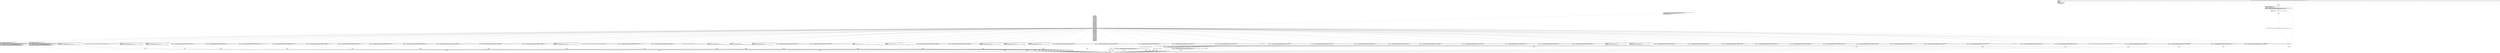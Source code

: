 digraph "CFG forandroidx.constraintlayout.widget.ConstraintSet.Layout.fillFromAttributeList(Landroid\/content\/Context;Landroid\/util\/AttributeSet;)V" {
Node_154 [shape=record,label="{154\:\ ?|MTH_ENTER_BLOCK\l}"];
Node_156 [shape=record,label="{156\:\ 0x0000|0x0000: SGET  (r0 I:int[]) =  androidx.constraintlayout.widget.R.styleable.Layout int[]  (LINE:1264)\l0x0002: INVOKE  (r0 I:android.content.res.TypedArray) = \l  (r11 I:android.content.Context A[D('context' android.content.Context)])\l  (r12 I:android.util.AttributeSet A[D('attrs' android.util.AttributeSet)])\l  (r0 I:int[])\l type: VIRTUAL call: android.content.Context.obtainStyledAttributes(android.util.AttributeSet, int[]):android.content.res.TypedArray A[MD:(android.util.AttributeSet, int[]):android.content.res.TypedArray (c)]\l0x0006: CONST  (r1 I:??[boolean, int, float, short, byte, char]) = (1 ??[boolean, int, float, short, byte, char])  (LINE:1265)\l0x0007: IPUT  (r1 I:boolean), (r10 I:androidx.constraintlayout.widget.ConstraintSet$Layout) androidx.constraintlayout.widget.ConstraintSet.Layout.mApply boolean \l0x0009: INVOKE  (r2 I:int) = (r0 I:android.content.res.TypedArray A[D('a' android.content.res.TypedArray)]) type: VIRTUAL call: android.content.res.TypedArray.getIndexCount():int A[MD:():int (c)] (LINE:1266)\l0x000d: CONST  (r3 I:??[int, float, boolean, short, byte, char, OBJECT, ARRAY]) = (0 ??[int, float, boolean, short, byte, char, OBJECT, ARRAY])  (LINE:1267)\l}"];
Node_157 [shape=record,label="{157\:\ 0x000e|LOOP_START\lLOOP:0: B:157:0x000e\-\>B:233:0x02f5\l|0x000e: IF  (r3 I:??[int, byte, short, char] A[D('i' int)]) \>= (r2 I:??[int, byte, short, char] A[D('N' int)])  \-\> B:236:0x02f9 \l}"];
Node_158 [shape=record,label="{158\:\ 0x0010|0x0010: INVOKE  (r4 I:int) = (r0 I:android.content.res.TypedArray A[D('a' android.content.res.TypedArray)]), (r3 I:int A[D('i' int)]) type: VIRTUAL call: android.content.res.TypedArray.getIndex(int):int A[MD:(int):int (c)] (LINE:1268)\l0x0014: SGET  (r5 I:android.util.SparseIntArray) =  androidx.constraintlayout.widget.ConstraintSet.Layout.mapToConstant android.util.SparseIntArray  (LINE:1270)\l0x0016: INVOKE  (r5 I:int) = (r5 I:android.util.SparseIntArray), (r4 I:int A[D('attr' int)]) type: VIRTUAL call: android.util.SparseIntArray.get(int):int A[MD:(int):int (c)]\l0x001a: CONST  (r6 I:??[int, float, short, byte, char]) = (1065353216(0x3f800000, float:1.0) ??[int, float, short, byte, char]) \l0x001c: CONST_STR  (r7 I:java.lang.String) =  \"   \" \l0x001e: CONST  (r8 I:??[int, float, short, byte, char]) = (17 ??[int, float, short, byte, char]) \l0x0020: CONST_STR  (r9 I:java.lang.String) =  \"ConstraintSet\" \l}"];
Node_159 [shape=record,label="{159\:\ 0x0022|0x0022: SWITCH  (r5 I:??)\l case 1: goto B:232:0x02ec\l case 2: goto B:231:0x02e3\l case 3: goto B:230:0x02da\l case 4: goto B:229:0x02d1\l case 5: goto B:228:0x02ca\l case 6: goto B:227:0x02c1\l case 7: goto B:226:0x02b8\l case 8: goto B:223:0x02ab\l case 9: goto B:222:0x02a2\l case 10: goto B:221:0x0299\l case 11: goto B:220:0x0290\l case 12: goto B:219:0x0287\l case 13: goto B:218:0x027d\l case 14: goto B:217:0x0273\l case 15: goto B:216:0x0269\l case 16: goto B:215:0x025f\l case 17: goto B:214:0x0255\l case 18: goto B:213:0x024b\l case 19: goto B:212:0x0241\l case 20: goto B:211:0x0237\l case 21: goto B:210:0x022d\l case 22: goto B:209:0x0223\l case 23: goto B:208:0x0219\l case 24: goto B:207:0x020f\l case 25: goto B:206:0x0205\l case 26: goto B:205:0x01fb\l case 27: goto B:204:0x01f1\l case 28: goto B:203:0x01e7\l case 29: goto B:202:0x01dd\l case 30: goto B:199:0x01cf\l case 31: goto B:198:0x01c5\l case 32: goto B:197:0x01bb\l case 33: goto B:196:0x01b1\l case 34: goto B:195:0x01a7\l case 35: goto B:194:0x019d\l case 36: goto B:193:0x0193\l case 37: goto B:192:0x0189\l case 38: goto B:191:0x017f\l case 39: goto B:190:0x0175\l case 40: goto B:189:0x016b\l case 41: goto B:188:0x0165\l case 42: goto B:187:0x0160\l case 43: goto B:160:0x0025\l case 44: goto B:160:0x0025\l case 45: goto B:160:0x0025\l case 46: goto B:160:0x0025\l case 47: goto B:160:0x0025\l case 48: goto B:160:0x0025\l case 49: goto B:160:0x0025\l case 50: goto B:160:0x0025\l case 51: goto B:160:0x0025\l case 52: goto B:160:0x0025\l case 53: goto B:160:0x0025\l case 54: goto B:160:0x0025\l case 55: goto B:160:0x0025\l case 56: goto B:160:0x0025\l case 57: goto B:160:0x0025\l case 58: goto B:160:0x0025\l case 59: goto B:160:0x0025\l case 60: goto B:160:0x0025\l case 61: goto B:186:0x0156\l case 62: goto B:185:0x014c\l case 63: goto B:184:0x0142\l case 64: goto B:160:0x0025\l case 65: goto B:160:0x0025\l case 66: goto B:160:0x0025\l case 67: goto B:160:0x0025\l case 68: goto B:160:0x0025\l case 69: goto B:183:0x013a\l case 70: goto B:182:0x0132\l case 71: goto B:181:0x012b\l case 72: goto B:180:0x0121\l case 73: goto B:179:0x0117\l case 74: goto B:178:0x010f\l case 75: goto B:177:0x0105\l case 76: goto B:176:0x00fb\l case 77: goto B:175:0x00f1\l case 78: goto B:174:0x00e7\l case 79: goto B:173:0x00dd\l case 80: goto B:172:0x00d3\l case 81: goto B:171:0x00c9\l case 82: goto B:170:0x00bf\l case 83: goto B:169:0x00b5\l case 84: goto B:168:0x00ab\l case 85: goto B:167:0x00a1\l case 86: goto B:166:0x0097\l case 87: goto B:165:0x008d\l case 88: goto B:164:0x0083\l case 89: goto B:163:0x007b\l case 90: goto B:162:0x0071\l case 91: goto B:161:0x004b\l default: goto B:160:0x0025 \l}"];
Node_160 [shape=record,label="{160\:\ 0x0025|0x0025: NEW_INSTANCE  (r5 I:java.lang.StringBuilder) =  java.lang.StringBuilder  (LINE:1483)\l0x0027: INVOKE  (r5 I:java.lang.StringBuilder) type: DIRECT call: java.lang.StringBuilder.\<init\>():void A[MD:():void (c)]\l0x002a: CONST_STR  (r6 I:java.lang.String) =  \"Unknown attribute 0x\" \l0x002c: INVOKE  (r5 I:java.lang.StringBuilder), (r6 I:java.lang.String) type: VIRTUAL call: java.lang.StringBuilder.append(java.lang.String):java.lang.StringBuilder A[MD:(java.lang.String):java.lang.StringBuilder (c)]\l0x002f: INVOKE  (r6 I:java.lang.String) = (r4 I:int A[D('attr' int)]) type: STATIC call: java.lang.Integer.toHexString(int):java.lang.String A[MD:(int):java.lang.String (c)] (LINE:1484)\l0x0033: INVOKE  (r5 I:java.lang.StringBuilder), (r6 I:java.lang.String) type: VIRTUAL call: java.lang.StringBuilder.append(java.lang.String):java.lang.StringBuilder A[MD:(java.lang.String):java.lang.StringBuilder (c)]\l0x0036: INVOKE  (r5 I:java.lang.StringBuilder), (r7 I:java.lang.String) type: VIRTUAL call: java.lang.StringBuilder.append(java.lang.String):java.lang.StringBuilder A[MD:(java.lang.String):java.lang.StringBuilder (c)]\l0x0039: SGET  (r6 I:android.util.SparseIntArray) =  androidx.constraintlayout.widget.ConstraintSet.Layout.mapToConstant android.util.SparseIntArray \l0x003b: INVOKE  (r6 I:int) = (r6 I:android.util.SparseIntArray), (r4 I:int A[D('attr' int)]) type: VIRTUAL call: android.util.SparseIntArray.get(int):int A[MD:(int):int (c)]\l0x003f: INVOKE  (r5 I:java.lang.StringBuilder), (r6 I:int) type: VIRTUAL call: java.lang.StringBuilder.append(int):java.lang.StringBuilder A[MD:(int):java.lang.StringBuilder (c)]\l0x0042: INVOKE  (r5 I:java.lang.String) = (r5 I:java.lang.StringBuilder) type: VIRTUAL call: java.lang.StringBuilder.toString():java.lang.String A[MD:():java.lang.String (c)]\l0x0046: INVOKE  (r9 I:java.lang.String), (r5 I:java.lang.String) type: STATIC call: android.util.Log.w(java.lang.String, java.lang.String):int A[MD:(java.lang.String, java.lang.String):int (c)] (LINE:1483)\l}"];
Node_238 [shape=record,label="{238\:\ 0x02f5|SYNTHETIC\l}"];
Node_233 [shape=record,label="{233\:\ 0x02f5|LOOP_END\lLOOP:0: B:157:0x000e\-\>B:233:0x02f5\l|0x02f5: ARITH  (r3 I:int) = (r3 I:int A[D('i' int)]) + (1 int)  (LINE:1267)\l}"];
Node_161 [shape=record,label="{161\:\ 0x004b|0x004b: NEW_INSTANCE  (r5 I:java.lang.StringBuilder) =  java.lang.StringBuilder  (LINE:1479)\l0x004d: INVOKE  (r5 I:java.lang.StringBuilder) type: DIRECT call: java.lang.StringBuilder.\<init\>():void A[MD:():void (c)]\l0x0050: CONST_STR  (r6 I:java.lang.String) =  \"unused attribute 0x\" \l0x0052: INVOKE  (r5 I:java.lang.StringBuilder), (r6 I:java.lang.String) type: VIRTUAL call: java.lang.StringBuilder.append(java.lang.String):java.lang.StringBuilder A[MD:(java.lang.String):java.lang.StringBuilder (c)]\l0x0055: INVOKE  (r6 I:java.lang.String) = (r4 I:int A[D('attr' int)]) type: STATIC call: java.lang.Integer.toHexString(int):java.lang.String A[MD:(int):java.lang.String (c)] (LINE:1480)\l0x0059: INVOKE  (r5 I:java.lang.StringBuilder), (r6 I:java.lang.String) type: VIRTUAL call: java.lang.StringBuilder.append(java.lang.String):java.lang.StringBuilder A[MD:(java.lang.String):java.lang.StringBuilder (c)]\l0x005c: INVOKE  (r5 I:java.lang.StringBuilder), (r7 I:java.lang.String) type: VIRTUAL call: java.lang.StringBuilder.append(java.lang.String):java.lang.StringBuilder A[MD:(java.lang.String):java.lang.StringBuilder (c)]\l0x005f: SGET  (r6 I:android.util.SparseIntArray) =  androidx.constraintlayout.widget.ConstraintSet.Layout.mapToConstant android.util.SparseIntArray \l0x0061: INVOKE  (r6 I:int) = (r6 I:android.util.SparseIntArray), (r4 I:int A[D('attr' int)]) type: VIRTUAL call: android.util.SparseIntArray.get(int):int A[MD:(int):int (c)]\l0x0065: INVOKE  (r5 I:java.lang.StringBuilder), (r6 I:int) type: VIRTUAL call: java.lang.StringBuilder.append(int):java.lang.StringBuilder A[MD:(int):java.lang.StringBuilder (c)]\l0x0068: INVOKE  (r5 I:java.lang.String) = (r5 I:java.lang.StringBuilder) type: VIRTUAL call: java.lang.StringBuilder.toString():java.lang.String A[MD:():java.lang.String (c)]\l0x006c: INVOKE  (r9 I:java.lang.String), (r5 I:java.lang.String) type: STATIC call: android.util.Log.w(java.lang.String, java.lang.String):int A[MD:(java.lang.String, java.lang.String):int (c)] (LINE:1479)\l}"];
Node_239 [shape=record,label="{239\:\ 0x02f5|SYNTHETIC\l}"];
Node_162 [shape=record,label="{162\:\ 0x0071|0x0071: IGET  (r5 I:boolean) = (r10 I:androidx.constraintlayout.widget.ConstraintSet$Layout) androidx.constraintlayout.widget.ConstraintSet.Layout.guidelineUseRtl boolean  (LINE:1320)\l0x0073: INVOKE  (r5 I:boolean) = \l  (r0 I:android.content.res.TypedArray A[D('a' android.content.res.TypedArray)])\l  (r4 I:int A[D('attr' int)])\l  (r5 I:boolean)\l type: VIRTUAL call: android.content.res.TypedArray.getBoolean(int, boolean):boolean A[MD:(int, boolean):boolean (c)]\l0x0077: IPUT  (r5 I:boolean), (r10 I:androidx.constraintlayout.widget.ConstraintSet$Layout) androidx.constraintlayout.widget.ConstraintSet.Layout.guidelineUseRtl boolean \l}"];
Node_240 [shape=record,label="{240\:\ 0x02f5|SYNTHETIC\l}"];
Node_163 [shape=record,label="{163\:\ 0x007b|0x007b: INVOKE  (r5 I:java.lang.String) = (r0 I:android.content.res.TypedArray A[D('a' android.content.res.TypedArray)]), (r4 I:int A[D('attr' int)]) type: VIRTUAL call: android.content.res.TypedArray.getString(int):java.lang.String A[MD:(int):java.lang.String (c)] (LINE:1476)\l0x007f: IPUT  (r5 I:java.lang.String), (r10 I:androidx.constraintlayout.widget.ConstraintSet$Layout) androidx.constraintlayout.widget.ConstraintSet.Layout.mConstraintTag java.lang.String \l}"];
Node_241 [shape=record,label="{241\:\ 0x02f5|SYNTHETIC\l}"];
Node_164 [shape=record,label="{164\:\ 0x0083|0x0083: IGET  (r5 I:boolean) = (r10 I:androidx.constraintlayout.widget.ConstraintSet$Layout) androidx.constraintlayout.widget.ConstraintSet.Layout.constrainedHeight boolean  (LINE:1454)\l0x0085: INVOKE  (r5 I:boolean) = \l  (r0 I:android.content.res.TypedArray A[D('a' android.content.res.TypedArray)])\l  (r4 I:int A[D('attr' int)])\l  (r5 I:boolean)\l type: VIRTUAL call: android.content.res.TypedArray.getBoolean(int, boolean):boolean A[MD:(int, boolean):boolean (c)]\l0x0089: IPUT  (r5 I:boolean), (r10 I:androidx.constraintlayout.widget.ConstraintSet$Layout) androidx.constraintlayout.widget.ConstraintSet.Layout.constrainedHeight boolean \l}"];
Node_242 [shape=record,label="{242\:\ 0x02f5|SYNTHETIC\l}"];
Node_165 [shape=record,label="{165\:\ 0x008d|0x008d: IGET  (r5 I:boolean) = (r10 I:androidx.constraintlayout.widget.ConstraintSet$Layout) androidx.constraintlayout.widget.ConstraintSet.Layout.constrainedWidth boolean  (LINE:1451)\l0x008f: INVOKE  (r5 I:boolean) = \l  (r0 I:android.content.res.TypedArray A[D('a' android.content.res.TypedArray)])\l  (r4 I:int A[D('attr' int)])\l  (r5 I:boolean)\l type: VIRTUAL call: android.content.res.TypedArray.getBoolean(int, boolean):boolean A[MD:(int, boolean):boolean (c)]\l0x0093: IPUT  (r5 I:boolean), (r10 I:androidx.constraintlayout.widget.ConstraintSet$Layout) androidx.constraintlayout.widget.ConstraintSet.Layout.constrainedWidth boolean \l}"];
Node_243 [shape=record,label="{243\:\ 0x02f5|SYNTHETIC\l}"];
Node_166 [shape=record,label="{166\:\ 0x0097|0x0097: IGET  (r5 I:int) = (r10 I:androidx.constraintlayout.widget.ConstraintSet$Layout) androidx.constraintlayout.widget.ConstraintSet.Layout.widthMin int  (LINE:1442)\l0x0099: INVOKE  (r5 I:int) = (r0 I:android.content.res.TypedArray A[D('a' android.content.res.TypedArray)]), (r4 I:int A[D('attr' int)]), (r5 I:int) type: VIRTUAL call: android.content.res.TypedArray.getDimensionPixelSize(int, int):int A[MD:(int, int):int (c)]\l0x009d: IPUT  (r5 I:int), (r10 I:androidx.constraintlayout.widget.ConstraintSet$Layout) androidx.constraintlayout.widget.ConstraintSet.Layout.widthMin int \l}"];
Node_244 [shape=record,label="{244\:\ 0x02f5|SYNTHETIC\l}"];
Node_167 [shape=record,label="{167\:\ 0x00a1|0x00a1: IGET  (r5 I:int) = (r10 I:androidx.constraintlayout.widget.ConstraintSet$Layout) androidx.constraintlayout.widget.ConstraintSet.Layout.heightMin int  (LINE:1439)\l0x00a3: INVOKE  (r5 I:int) = (r0 I:android.content.res.TypedArray A[D('a' android.content.res.TypedArray)]), (r4 I:int A[D('attr' int)]), (r5 I:int) type: VIRTUAL call: android.content.res.TypedArray.getDimensionPixelSize(int, int):int A[MD:(int, int):int (c)]\l0x00a7: IPUT  (r5 I:int), (r10 I:androidx.constraintlayout.widget.ConstraintSet$Layout) androidx.constraintlayout.widget.ConstraintSet.Layout.heightMin int \l}"];
Node_245 [shape=record,label="{245\:\ 0x02f5|SYNTHETIC\l}"];
Node_168 [shape=record,label="{168\:\ 0x00ab|0x00ab: IGET  (r5 I:int) = (r10 I:androidx.constraintlayout.widget.ConstraintSet$Layout) androidx.constraintlayout.widget.ConstraintSet.Layout.widthMax int  (LINE:1436)\l0x00ad: INVOKE  (r5 I:int) = (r0 I:android.content.res.TypedArray A[D('a' android.content.res.TypedArray)]), (r4 I:int A[D('attr' int)]), (r5 I:int) type: VIRTUAL call: android.content.res.TypedArray.getDimensionPixelSize(int, int):int A[MD:(int, int):int (c)]\l0x00b1: IPUT  (r5 I:int), (r10 I:androidx.constraintlayout.widget.ConstraintSet$Layout) androidx.constraintlayout.widget.ConstraintSet.Layout.widthMax int \l}"];
Node_246 [shape=record,label="{246\:\ 0x02f5|SYNTHETIC\l}"];
Node_169 [shape=record,label="{169\:\ 0x00b5|0x00b5: IGET  (r5 I:int) = (r10 I:androidx.constraintlayout.widget.ConstraintSet$Layout) androidx.constraintlayout.widget.ConstraintSet.Layout.heightMax int  (LINE:1433)\l0x00b7: INVOKE  (r5 I:int) = (r0 I:android.content.res.TypedArray A[D('a' android.content.res.TypedArray)]), (r4 I:int A[D('attr' int)]), (r5 I:int) type: VIRTUAL call: android.content.res.TypedArray.getDimensionPixelSize(int, int):int A[MD:(int, int):int (c)]\l0x00bb: IPUT  (r5 I:int), (r10 I:androidx.constraintlayout.widget.ConstraintSet$Layout) androidx.constraintlayout.widget.ConstraintSet.Layout.heightMax int \l}"];
Node_247 [shape=record,label="{247\:\ 0x02f5|SYNTHETIC\l}"];
Node_170 [shape=record,label="{170\:\ 0x00bf|0x00bf: IGET  (r5 I:int) = (r10 I:androidx.constraintlayout.widget.ConstraintSet$Layout) androidx.constraintlayout.widget.ConstraintSet.Layout.heightDefault int  (LINE:1415)\l0x00c1: INVOKE  (r5 I:int) = (r0 I:android.content.res.TypedArray A[D('a' android.content.res.TypedArray)]), (r4 I:int A[D('attr' int)]), (r5 I:int) type: VIRTUAL call: android.content.res.TypedArray.getInt(int, int):int A[MD:(int, int):int (c)]\l0x00c5: IPUT  (r5 I:int), (r10 I:androidx.constraintlayout.widget.ConstraintSet$Layout) androidx.constraintlayout.widget.ConstraintSet.Layout.heightDefault int \l}"];
Node_248 [shape=record,label="{248\:\ 0x02f5|SYNTHETIC\l}"];
Node_171 [shape=record,label="{171\:\ 0x00c9|0x00c9: IGET  (r5 I:int) = (r10 I:androidx.constraintlayout.widget.ConstraintSet$Layout) androidx.constraintlayout.widget.ConstraintSet.Layout.widthDefault int  (LINE:1412)\l0x00cb: INVOKE  (r5 I:int) = (r0 I:android.content.res.TypedArray A[D('a' android.content.res.TypedArray)]), (r4 I:int A[D('attr' int)]), (r5 I:int) type: VIRTUAL call: android.content.res.TypedArray.getInt(int, int):int A[MD:(int, int):int (c)]\l0x00cf: IPUT  (r5 I:int), (r10 I:androidx.constraintlayout.widget.ConstraintSet$Layout) androidx.constraintlayout.widget.ConstraintSet.Layout.widthDefault int \l}"];
Node_249 [shape=record,label="{249\:\ 0x02f5|SYNTHETIC\l}"];
Node_172 [shape=record,label="{172\:\ 0x00d3|0x00d3: IGET  (r5 I:int) = (r10 I:androidx.constraintlayout.widget.ConstraintSet$Layout) androidx.constraintlayout.widget.ConstraintSet.Layout.baselineMargin int  (LINE:1397)\l0x00d5: INVOKE  (r5 I:int) = (r0 I:android.content.res.TypedArray A[D('a' android.content.res.TypedArray)]), (r4 I:int A[D('attr' int)]), (r5 I:int) type: VIRTUAL call: android.content.res.TypedArray.getDimensionPixelSize(int, int):int A[MD:(int, int):int (c)]\l0x00d9: IPUT  (r5 I:int), (r10 I:androidx.constraintlayout.widget.ConstraintSet$Layout) androidx.constraintlayout.widget.ConstraintSet.Layout.baselineMargin int \l}"];
Node_250 [shape=record,label="{250\:\ 0x02f5|SYNTHETIC\l}"];
Node_173 [shape=record,label="{173\:\ 0x00dd|0x00dd: IGET  (r5 I:int) = (r10 I:androidx.constraintlayout.widget.ConstraintSet$Layout) androidx.constraintlayout.widget.ConstraintSet.Layout.goneBaselineMargin int  (LINE:1366)\l0x00df: INVOKE  (r5 I:int) = (r0 I:android.content.res.TypedArray A[D('a' android.content.res.TypedArray)]), (r4 I:int A[D('attr' int)]), (r5 I:int) type: VIRTUAL call: android.content.res.TypedArray.getDimensionPixelSize(int, int):int A[MD:(int, int):int (c)]\l0x00e3: IPUT  (r5 I:int), (r10 I:androidx.constraintlayout.widget.ConstraintSet$Layout) androidx.constraintlayout.widget.ConstraintSet.Layout.goneBaselineMargin int \l}"];
Node_251 [shape=record,label="{251\:\ 0x02f5|SYNTHETIC\l}"];
Node_174 [shape=record,label="{174\:\ 0x00e7|0x00e7: IGET  (r5 I:int) = (r10 I:androidx.constraintlayout.widget.ConstraintSet$Layout) androidx.constraintlayout.widget.ConstraintSet.Layout.baselineToBottom int  (LINE:1302)\l0x00e9: INVOKE  (r5 I:int) = (r0 I:android.content.res.TypedArray A[D('a' android.content.res.TypedArray)]), (r4 I:int A[D('attr' int)]), (r5 I:int) type: STATIC call: androidx.constraintlayout.widget.ConstraintSet.access$100(android.content.res.TypedArray, int, int):int A[MD:(android.content.res.TypedArray, int, int):int (m)]\l0x00ed: IPUT  (r5 I:int), (r10 I:androidx.constraintlayout.widget.ConstraintSet$Layout) androidx.constraintlayout.widget.ConstraintSet.Layout.baselineToBottom int \l}"];
Node_252 [shape=record,label="{252\:\ 0x02f5|SYNTHETIC\l}"];
Node_175 [shape=record,label="{175\:\ 0x00f1|0x00f1: IGET  (r5 I:int) = (r10 I:androidx.constraintlayout.widget.ConstraintSet$Layout) androidx.constraintlayout.widget.ConstraintSet.Layout.baselineToTop int  (LINE:1299)\l0x00f3: INVOKE  (r5 I:int) = (r0 I:android.content.res.TypedArray A[D('a' android.content.res.TypedArray)]), (r4 I:int A[D('attr' int)]), (r5 I:int) type: STATIC call: androidx.constraintlayout.widget.ConstraintSet.access$100(android.content.res.TypedArray, int, int):int A[MD:(android.content.res.TypedArray, int, int):int (m)]\l0x00f7: IPUT  (r5 I:int), (r10 I:androidx.constraintlayout.widget.ConstraintSet$Layout) androidx.constraintlayout.widget.ConstraintSet.Layout.baselineToTop int \l}"];
Node_253 [shape=record,label="{253\:\ 0x02f5|SYNTHETIC\l}"];
Node_176 [shape=record,label="{176\:\ 0x00fb|0x00fb: IGET  (r5 I:int) = (r10 I:androidx.constraintlayout.widget.ConstraintSet$Layout) androidx.constraintlayout.widget.ConstraintSet.Layout.mWrapBehavior int  (LINE:1464)\l0x00fd: INVOKE  (r5 I:int) = (r0 I:android.content.res.TypedArray A[D('a' android.content.res.TypedArray)]), (r4 I:int A[D('attr' int)]), (r5 I:int) type: VIRTUAL call: android.content.res.TypedArray.getInt(int, int):int A[MD:(int, int):int (c)]\l0x0101: IPUT  (r5 I:int), (r10 I:androidx.constraintlayout.widget.ConstraintSet$Layout) androidx.constraintlayout.widget.ConstraintSet.Layout.mWrapBehavior int \l}"];
Node_254 [shape=record,label="{254\:\ 0x02f5|SYNTHETIC\l}"];
Node_177 [shape=record,label="{177\:\ 0x0105|0x0105: IGET  (r5 I:boolean) = (r10 I:androidx.constraintlayout.widget.ConstraintSet$Layout) androidx.constraintlayout.widget.ConstraintSet.Layout.mBarrierAllowsGoneWidgets boolean  (LINE:1473)\l0x0107: INVOKE  (r5 I:boolean) = \l  (r0 I:android.content.res.TypedArray A[D('a' android.content.res.TypedArray)])\l  (r4 I:int A[D('attr' int)])\l  (r5 I:boolean)\l type: VIRTUAL call: android.content.res.TypedArray.getBoolean(int, boolean):boolean A[MD:(int, boolean):boolean (c)]\l0x010b: IPUT  (r5 I:boolean), (r10 I:androidx.constraintlayout.widget.ConstraintSet$Layout) androidx.constraintlayout.widget.ConstraintSet.Layout.mBarrierAllowsGoneWidgets boolean \l}"];
Node_255 [shape=record,label="{255\:\ 0x02f5|SYNTHETIC\l}"];
Node_178 [shape=record,label="{178\:\ 0x010f|0x010f: INVOKE  (r5 I:java.lang.String) = (r0 I:android.content.res.TypedArray A[D('a' android.content.res.TypedArray)]), (r4 I:int A[D('attr' int)]) type: VIRTUAL call: android.content.res.TypedArray.getString(int):java.lang.String A[MD:(int):java.lang.String (c)] (LINE:1470)\l0x0113: IPUT  (r5 I:java.lang.String), (r10 I:androidx.constraintlayout.widget.ConstraintSet$Layout) androidx.constraintlayout.widget.ConstraintSet.Layout.mReferenceIdString java.lang.String \l}"];
Node_256 [shape=record,label="{256\:\ 0x02f5|SYNTHETIC\l}"];
Node_179 [shape=record,label="{179\:\ 0x0117|0x0117: IGET  (r5 I:int) = (r10 I:androidx.constraintlayout.widget.ConstraintSet$Layout) androidx.constraintlayout.widget.ConstraintSet.Layout.mBarrierMargin int  (LINE:1467)\l0x0119: INVOKE  (r5 I:int) = (r0 I:android.content.res.TypedArray A[D('a' android.content.res.TypedArray)]), (r4 I:int A[D('attr' int)]), (r5 I:int) type: VIRTUAL call: android.content.res.TypedArray.getDimensionPixelSize(int, int):int A[MD:(int, int):int (c)]\l0x011d: IPUT  (r5 I:int), (r10 I:androidx.constraintlayout.widget.ConstraintSet$Layout) androidx.constraintlayout.widget.ConstraintSet.Layout.mBarrierMargin int \l}"];
Node_257 [shape=record,label="{257\:\ 0x02f5|SYNTHETIC\l}"];
Node_180 [shape=record,label="{180\:\ 0x0121|0x0121: IGET  (r5 I:int) = (r10 I:androidx.constraintlayout.widget.ConstraintSet$Layout) androidx.constraintlayout.widget.ConstraintSet.Layout.mBarrierDirection int  (LINE:1461)\l0x0123: INVOKE  (r5 I:int) = (r0 I:android.content.res.TypedArray A[D('a' android.content.res.TypedArray)]), (r4 I:int A[D('attr' int)]), (r5 I:int) type: VIRTUAL call: android.content.res.TypedArray.getInt(int, int):int A[MD:(int, int):int (c)]\l0x0127: IPUT  (r5 I:int), (r10 I:androidx.constraintlayout.widget.ConstraintSet$Layout) androidx.constraintlayout.widget.ConstraintSet.Layout.mBarrierDirection int \l}"];
Node_258 [shape=record,label="{258\:\ 0x02f5|SYNTHETIC\l}"];
Node_181 [shape=record,label="{181\:\ 0x012b|0x012b: CONST_STR  (r5 I:java.lang.String) =  \"CURRENTLY UNSUPPORTED\"  (LINE:1457)\l0x012d: INVOKE  (r9 I:java.lang.String), (r5 I:java.lang.String) type: STATIC call: android.util.Log.e(java.lang.String, java.lang.String):int A[MD:(java.lang.String, java.lang.String):int (c)]\l}"];
Node_259 [shape=record,label="{259\:\ 0x02f5|SYNTHETIC\l}"];
Node_182 [shape=record,label="{182\:\ 0x0132|0x0132: INVOKE  (r5 I:float) = \l  (r0 I:android.content.res.TypedArray A[D('a' android.content.res.TypedArray)])\l  (r4 I:int A[D('attr' int)])\l  (r6 I:float)\l type: VIRTUAL call: android.content.res.TypedArray.getFloat(int, float):float A[MD:(int, float):float (c)] (LINE:1448)\l0x0136: IPUT  (r5 I:float), (r10 I:androidx.constraintlayout.widget.ConstraintSet$Layout) androidx.constraintlayout.widget.ConstraintSet.Layout.heightPercent float \l}"];
Node_260 [shape=record,label="{260\:\ 0x02f5|SYNTHETIC\l}"];
Node_183 [shape=record,label="{183\:\ 0x013a|0x013a: INVOKE  (r5 I:float) = \l  (r0 I:android.content.res.TypedArray A[D('a' android.content.res.TypedArray)])\l  (r4 I:int A[D('attr' int)])\l  (r6 I:float)\l type: VIRTUAL call: android.content.res.TypedArray.getFloat(int, float):float A[MD:(int, float):float (c)] (LINE:1445)\l0x013e: IPUT  (r5 I:float), (r10 I:androidx.constraintlayout.widget.ConstraintSet$Layout) androidx.constraintlayout.widget.ConstraintSet.Layout.widthPercent float \l}"];
Node_261 [shape=record,label="{261\:\ 0x02f5|SYNTHETIC\l}"];
Node_184 [shape=record,label="{184\:\ 0x0142|0x0142: IGET  (r5 I:float) = (r10 I:androidx.constraintlayout.widget.ConstraintSet$Layout) androidx.constraintlayout.widget.ConstraintSet.Layout.circleAngle float  (LINE:1345)\l0x0144: INVOKE  (r5 I:float) = \l  (r0 I:android.content.res.TypedArray A[D('a' android.content.res.TypedArray)])\l  (r4 I:int A[D('attr' int)])\l  (r5 I:float)\l type: VIRTUAL call: android.content.res.TypedArray.getFloat(int, float):float A[MD:(int, float):float (c)]\l0x0148: IPUT  (r5 I:float), (r10 I:androidx.constraintlayout.widget.ConstraintSet$Layout) androidx.constraintlayout.widget.ConstraintSet.Layout.circleAngle float \l}"];
Node_262 [shape=record,label="{262\:\ 0x02f5|SYNTHETIC\l}"];
Node_185 [shape=record,label="{185\:\ 0x014c|0x014c: IGET  (r5 I:int) = (r10 I:androidx.constraintlayout.widget.ConstraintSet$Layout) androidx.constraintlayout.widget.ConstraintSet.Layout.circleRadius int  (LINE:1342)\l0x014e: INVOKE  (r5 I:int) = (r0 I:android.content.res.TypedArray A[D('a' android.content.res.TypedArray)]), (r4 I:int A[D('attr' int)]), (r5 I:int) type: VIRTUAL call: android.content.res.TypedArray.getDimensionPixelSize(int, int):int A[MD:(int, int):int (c)]\l0x0152: IPUT  (r5 I:int), (r10 I:androidx.constraintlayout.widget.ConstraintSet$Layout) androidx.constraintlayout.widget.ConstraintSet.Layout.circleRadius int \l}"];
Node_263 [shape=record,label="{263\:\ 0x02f5|SYNTHETIC\l}"];
Node_186 [shape=record,label="{186\:\ 0x0156|0x0156: IGET  (r5 I:int) = (r10 I:androidx.constraintlayout.widget.ConstraintSet$Layout) androidx.constraintlayout.widget.ConstraintSet.Layout.circleConstraint int  (LINE:1339)\l0x0158: INVOKE  (r5 I:int) = (r0 I:android.content.res.TypedArray A[D('a' android.content.res.TypedArray)]), (r4 I:int A[D('attr' int)]), (r5 I:int) type: STATIC call: androidx.constraintlayout.widget.ConstraintSet.access$100(android.content.res.TypedArray, int, int):int A[MD:(android.content.res.TypedArray, int, int):int (m)]\l0x015c: IPUT  (r5 I:int), (r10 I:androidx.constraintlayout.widget.ConstraintSet$Layout) androidx.constraintlayout.widget.ConstraintSet.Layout.circleConstraint int \l}"];
Node_264 [shape=record,label="{264\:\ 0x02f5|SYNTHETIC\l}"];
Node_187 [shape=record,label="{187\:\ 0x0160|0x0160: INVOKE  \l  (r10 I:java.lang.Object)\l  (r0 I:android.content.res.TypedArray A[D('a' android.content.res.TypedArray)])\l  (r4 I:int A[D('attr' int)])\l  (r1 I:int)\l type: STATIC call: androidx.constraintlayout.widget.ConstraintSet.parseDimensionConstraints(java.lang.Object, android.content.res.TypedArray, int, int):void A[MD:(java.lang.Object, android.content.res.TypedArray, int, int):void (m)] (LINE:1409)\l}"];
Node_265 [shape=record,label="{265\:\ 0x02f5|SYNTHETIC\l}"];
Node_188 [shape=record,label="{188\:\ 0x0165|0x0165: CONST  (r5 I:??[int, float, boolean, short, byte, char, OBJECT, ARRAY]) = (0 ??[int, float, boolean, short, byte, char, OBJECT, ARRAY])  (LINE:1406)\l0x0166: INVOKE  \l  (r10 I:java.lang.Object)\l  (r0 I:android.content.res.TypedArray A[D('a' android.content.res.TypedArray)])\l  (r4 I:int A[D('attr' int)])\l  (r5 I:int)\l type: STATIC call: androidx.constraintlayout.widget.ConstraintSet.parseDimensionConstraints(java.lang.Object, android.content.res.TypedArray, int, int):void A[MD:(java.lang.Object, android.content.res.TypedArray, int, int):void (m)]\l}"];
Node_266 [shape=record,label="{266\:\ 0x02f5|SYNTHETIC\l}"];
Node_189 [shape=record,label="{189\:\ 0x016b|0x016b: IGET  (r5 I:int) = (r10 I:androidx.constraintlayout.widget.ConstraintSet$Layout) androidx.constraintlayout.widget.ConstraintSet.Layout.verticalChainStyle int  (LINE:1424)\l0x016d: INVOKE  (r5 I:int) = (r0 I:android.content.res.TypedArray A[D('a' android.content.res.TypedArray)]), (r4 I:int A[D('attr' int)]), (r5 I:int) type: VIRTUAL call: android.content.res.TypedArray.getInt(int, int):int A[MD:(int, int):int (c)]\l0x0171: IPUT  (r5 I:int), (r10 I:androidx.constraintlayout.widget.ConstraintSet$Layout) androidx.constraintlayout.widget.ConstraintSet.Layout.verticalChainStyle int \l}"];
Node_267 [shape=record,label="{267\:\ 0x02f5|SYNTHETIC\l}"];
Node_190 [shape=record,label="{190\:\ 0x0175|0x0175: IGET  (r5 I:int) = (r10 I:androidx.constraintlayout.widget.ConstraintSet$Layout) androidx.constraintlayout.widget.ConstraintSet.Layout.horizontalChainStyle int  (LINE:1427)\l0x0177: INVOKE  (r5 I:int) = (r0 I:android.content.res.TypedArray A[D('a' android.content.res.TypedArray)]), (r4 I:int A[D('attr' int)]), (r5 I:int) type: VIRTUAL call: android.content.res.TypedArray.getInt(int, int):int A[MD:(int, int):int (c)]\l0x017b: IPUT  (r5 I:int), (r10 I:androidx.constraintlayout.widget.ConstraintSet$Layout) androidx.constraintlayout.widget.ConstraintSet.Layout.horizontalChainStyle int \l}"];
Node_268 [shape=record,label="{268\:\ 0x02f5|SYNTHETIC\l}"];
Node_191 [shape=record,label="{191\:\ 0x017f|0x017f: IGET  (r5 I:float) = (r10 I:androidx.constraintlayout.widget.ConstraintSet$Layout) androidx.constraintlayout.widget.ConstraintSet.Layout.verticalWeight float  (LINE:1418)\l0x0181: INVOKE  (r5 I:float) = \l  (r0 I:android.content.res.TypedArray A[D('a' android.content.res.TypedArray)])\l  (r4 I:int A[D('attr' int)])\l  (r5 I:float)\l type: VIRTUAL call: android.content.res.TypedArray.getFloat(int, float):float A[MD:(int, float):float (c)]\l0x0185: IPUT  (r5 I:float), (r10 I:androidx.constraintlayout.widget.ConstraintSet$Layout) androidx.constraintlayout.widget.ConstraintSet.Layout.verticalWeight float \l}"];
Node_269 [shape=record,label="{269\:\ 0x02f5|SYNTHETIC\l}"];
Node_192 [shape=record,label="{192\:\ 0x0189|0x0189: IGET  (r5 I:float) = (r10 I:androidx.constraintlayout.widget.ConstraintSet$Layout) androidx.constraintlayout.widget.ConstraintSet.Layout.horizontalWeight float  (LINE:1421)\l0x018b: INVOKE  (r5 I:float) = \l  (r0 I:android.content.res.TypedArray A[D('a' android.content.res.TypedArray)])\l  (r4 I:int A[D('attr' int)])\l  (r5 I:float)\l type: VIRTUAL call: android.content.res.TypedArray.getFloat(int, float):float A[MD:(int, float):float (c)]\l0x018f: IPUT  (r5 I:float), (r10 I:androidx.constraintlayout.widget.ConstraintSet$Layout) androidx.constraintlayout.widget.ConstraintSet.Layout.horizontalWeight float \l}"];
Node_270 [shape=record,label="{270\:\ 0x02f5|SYNTHETIC\l}"];
Node_193 [shape=record,label="{193\:\ 0x0193|0x0193: IGET  (r5 I:float) = (r10 I:androidx.constraintlayout.widget.ConstraintSet$Layout) androidx.constraintlayout.widget.ConstraintSet.Layout.verticalBias float  (LINE:1372)\l0x0195: INVOKE  (r5 I:float) = \l  (r0 I:android.content.res.TypedArray A[D('a' android.content.res.TypedArray)])\l  (r4 I:int A[D('attr' int)])\l  (r5 I:float)\l type: VIRTUAL call: android.content.res.TypedArray.getFloat(int, float):float A[MD:(int, float):float (c)]\l0x0199: IPUT  (r5 I:float), (r10 I:androidx.constraintlayout.widget.ConstraintSet$Layout) androidx.constraintlayout.widget.ConstraintSet.Layout.verticalBias float \l}"];
Node_271 [shape=record,label="{271\:\ 0x02f5|SYNTHETIC\l}"];
Node_194 [shape=record,label="{194\:\ 0x019d|0x019d: IGET  (r5 I:int) = (r10 I:androidx.constraintlayout.widget.ConstraintSet$Layout) androidx.constraintlayout.widget.ConstraintSet.Layout.topToTop int  (LINE:1284)\l0x019f: INVOKE  (r5 I:int) = (r0 I:android.content.res.TypedArray A[D('a' android.content.res.TypedArray)]), (r4 I:int A[D('attr' int)]), (r5 I:int) type: STATIC call: androidx.constraintlayout.widget.ConstraintSet.access$100(android.content.res.TypedArray, int, int):int A[MD:(android.content.res.TypedArray, int, int):int (m)]\l0x01a3: IPUT  (r5 I:int), (r10 I:androidx.constraintlayout.widget.ConstraintSet$Layout) androidx.constraintlayout.widget.ConstraintSet.Layout.topToTop int \l}"];
Node_272 [shape=record,label="{272\:\ 0x02f5|SYNTHETIC\l}"];
Node_195 [shape=record,label="{195\:\ 0x01a7|0x01a7: IGET  (r5 I:int) = (r10 I:androidx.constraintlayout.widget.ConstraintSet$Layout) androidx.constraintlayout.widget.ConstraintSet.Layout.topToBottom int  (LINE:1287)\l0x01a9: INVOKE  (r5 I:int) = (r0 I:android.content.res.TypedArray A[D('a' android.content.res.TypedArray)]), (r4 I:int A[D('attr' int)]), (r5 I:int) type: STATIC call: androidx.constraintlayout.widget.ConstraintSet.access$100(android.content.res.TypedArray, int, int):int A[MD:(android.content.res.TypedArray, int, int):int (m)]\l0x01ad: IPUT  (r5 I:int), (r10 I:androidx.constraintlayout.widget.ConstraintSet$Layout) androidx.constraintlayout.widget.ConstraintSet.Layout.topToBottom int \l}"];
Node_273 [shape=record,label="{273\:\ 0x02f5|SYNTHETIC\l}"];
Node_196 [shape=record,label="{196\:\ 0x01b1|0x01b1: IGET  (r5 I:int) = (r10 I:androidx.constraintlayout.widget.ConstraintSet$Layout) androidx.constraintlayout.widget.ConstraintSet.Layout.topMargin int  (LINE:1391)\l0x01b3: INVOKE  (r5 I:int) = (r0 I:android.content.res.TypedArray A[D('a' android.content.res.TypedArray)]), (r4 I:int A[D('attr' int)]), (r5 I:int) type: VIRTUAL call: android.content.res.TypedArray.getDimensionPixelSize(int, int):int A[MD:(int, int):int (c)]\l0x01b7: IPUT  (r5 I:int), (r10 I:androidx.constraintlayout.widget.ConstraintSet$Layout) androidx.constraintlayout.widget.ConstraintSet.Layout.topMargin int \l}"];
Node_274 [shape=record,label="{274\:\ 0x02f5|SYNTHETIC\l}"];
Node_197 [shape=record,label="{197\:\ 0x01bb|0x01bb: IGET  (r5 I:int) = (r10 I:androidx.constraintlayout.widget.ConstraintSet$Layout) androidx.constraintlayout.widget.ConstraintSet.Layout.startToStart int  (LINE:1330)\l0x01bd: INVOKE  (r5 I:int) = (r0 I:android.content.res.TypedArray A[D('a' android.content.res.TypedArray)]), (r4 I:int A[D('attr' int)]), (r5 I:int) type: STATIC call: androidx.constraintlayout.widget.ConstraintSet.access$100(android.content.res.TypedArray, int, int):int A[MD:(android.content.res.TypedArray, int, int):int (m)]\l0x01c1: IPUT  (r5 I:int), (r10 I:androidx.constraintlayout.widget.ConstraintSet$Layout) androidx.constraintlayout.widget.ConstraintSet.Layout.startToStart int \l}"];
Node_275 [shape=record,label="{275\:\ 0x02f5|SYNTHETIC\l}"];
Node_198 [shape=record,label="{198\:\ 0x01c5|0x01c5: IGET  (r5 I:int) = (r10 I:androidx.constraintlayout.widget.ConstraintSet$Layout) androidx.constraintlayout.widget.ConstraintSet.Layout.startToEnd int  (LINE:1327)\l0x01c7: INVOKE  (r5 I:int) = (r0 I:android.content.res.TypedArray A[D('a' android.content.res.TypedArray)]), (r4 I:int A[D('attr' int)]), (r5 I:int) type: STATIC call: androidx.constraintlayout.widget.ConstraintSet.access$100(android.content.res.TypedArray, int, int):int A[MD:(android.content.res.TypedArray, int, int):int (m)]\l0x01cb: IPUT  (r5 I:int), (r10 I:androidx.constraintlayout.widget.ConstraintSet$Layout) androidx.constraintlayout.widget.ConstraintSet.Layout.startToEnd int \l}"];
Node_276 [shape=record,label="{276\:\ 0x02f5|SYNTHETIC\l}"];
Node_199 [shape=record,label="{199\:\ 0x01cf|0x01cf: SGET  (r5 I:int) =  android.os.Build.VERSION.SDK_INT int  (LINE:1381)\l}"];
Node_200 [shape=record,label="{200\:\ 0x01d1|0x01d1: IF  (r5 I:??[int, byte, short, char]) \< (r8 I:??[int, byte, short, char])  \-\> B:277:0x02f5 \l}"];
Node_201 [shape=record,label="{201\:\ 0x01d3|0x01d3: IGET  (r5 I:int) = (r10 I:androidx.constraintlayout.widget.ConstraintSet$Layout) androidx.constraintlayout.widget.ConstraintSet.Layout.startMargin int  (LINE:1382)\l0x01d5: INVOKE  (r5 I:int) = (r0 I:android.content.res.TypedArray A[D('a' android.content.res.TypedArray)]), (r4 I:int A[D('attr' int)]), (r5 I:int) type: VIRTUAL call: android.content.res.TypedArray.getDimensionPixelSize(int, int):int A[MD:(int, int):int (c)]\l0x01d9: IPUT  (r5 I:int), (r10 I:androidx.constraintlayout.widget.ConstraintSet$Layout) androidx.constraintlayout.widget.ConstraintSet.Layout.startMargin int \l}"];
Node_278 [shape=record,label="{278\:\ 0x02f5|SYNTHETIC\l}"];
Node_277 [shape=record,label="{277\:\ 0x02f5|SYNTHETIC\l}"];
Node_202 [shape=record,label="{202\:\ 0x01dd|0x01dd: IGET  (r5 I:int) = (r10 I:androidx.constraintlayout.widget.ConstraintSet$Layout) androidx.constraintlayout.widget.ConstraintSet.Layout.rightToRight int  (LINE:1281)\l0x01df: INVOKE  (r5 I:int) = (r0 I:android.content.res.TypedArray A[D('a' android.content.res.TypedArray)]), (r4 I:int A[D('attr' int)]), (r5 I:int) type: STATIC call: androidx.constraintlayout.widget.ConstraintSet.access$100(android.content.res.TypedArray, int, int):int A[MD:(android.content.res.TypedArray, int, int):int (m)]\l0x01e3: IPUT  (r5 I:int), (r10 I:androidx.constraintlayout.widget.ConstraintSet$Layout) androidx.constraintlayout.widget.ConstraintSet.Layout.rightToRight int \l}"];
Node_279 [shape=record,label="{279\:\ 0x02f5|SYNTHETIC\l}"];
Node_203 [shape=record,label="{203\:\ 0x01e7|0x01e7: IGET  (r5 I:int) = (r10 I:androidx.constraintlayout.widget.ConstraintSet$Layout) androidx.constraintlayout.widget.ConstraintSet.Layout.rightToLeft int  (LINE:1278)\l0x01e9: INVOKE  (r5 I:int) = (r0 I:android.content.res.TypedArray A[D('a' android.content.res.TypedArray)]), (r4 I:int A[D('attr' int)]), (r5 I:int) type: STATIC call: androidx.constraintlayout.widget.ConstraintSet.access$100(android.content.res.TypedArray, int, int):int A[MD:(android.content.res.TypedArray, int, int):int (m)]\l0x01ed: IPUT  (r5 I:int), (r10 I:androidx.constraintlayout.widget.ConstraintSet$Layout) androidx.constraintlayout.widget.ConstraintSet.Layout.rightToLeft int \l}"];
Node_280 [shape=record,label="{280\:\ 0x02f5|SYNTHETIC\l}"];
Node_204 [shape=record,label="{204\:\ 0x01f1|0x01f1: IGET  (r5 I:int) = (r10 I:androidx.constraintlayout.widget.ConstraintSet$Layout) androidx.constraintlayout.widget.ConstraintSet.Layout.rightMargin int  (LINE:1378)\l0x01f3: INVOKE  (r5 I:int) = (r0 I:android.content.res.TypedArray A[D('a' android.content.res.TypedArray)]), (r4 I:int A[D('attr' int)]), (r5 I:int) type: VIRTUAL call: android.content.res.TypedArray.getDimensionPixelSize(int, int):int A[MD:(int, int):int (c)]\l0x01f7: IPUT  (r5 I:int), (r10 I:androidx.constraintlayout.widget.ConstraintSet$Layout) androidx.constraintlayout.widget.ConstraintSet.Layout.rightMargin int \l}"];
Node_281 [shape=record,label="{281\:\ 0x02f5|SYNTHETIC\l}"];
Node_205 [shape=record,label="{205\:\ 0x01fb|0x01fb: IGET  (r5 I:int) = (r10 I:androidx.constraintlayout.widget.ConstraintSet$Layout) androidx.constraintlayout.widget.ConstraintSet.Layout.orientation int  (LINE:1324)\l0x01fd: INVOKE  (r5 I:int) = (r0 I:android.content.res.TypedArray A[D('a' android.content.res.TypedArray)]), (r4 I:int A[D('attr' int)]), (r5 I:int) type: VIRTUAL call: android.content.res.TypedArray.getInt(int, int):int A[MD:(int, int):int (c)]\l0x0201: IPUT  (r5 I:int), (r10 I:androidx.constraintlayout.widget.ConstraintSet$Layout) androidx.constraintlayout.widget.ConstraintSet.Layout.orientation int \l}"];
Node_282 [shape=record,label="{282\:\ 0x02f5|SYNTHETIC\l}"];
Node_206 [shape=record,label="{206\:\ 0x0205|0x0205: IGET  (r5 I:int) = (r10 I:androidx.constraintlayout.widget.ConstraintSet$Layout) androidx.constraintlayout.widget.ConstraintSet.Layout.leftToRight int  (LINE:1275)\l0x0207: INVOKE  (r5 I:int) = (r0 I:android.content.res.TypedArray A[D('a' android.content.res.TypedArray)]), (r4 I:int A[D('attr' int)]), (r5 I:int) type: STATIC call: androidx.constraintlayout.widget.ConstraintSet.access$100(android.content.res.TypedArray, int, int):int A[MD:(android.content.res.TypedArray, int, int):int (m)]\l0x020b: IPUT  (r5 I:int), (r10 I:androidx.constraintlayout.widget.ConstraintSet$Layout) androidx.constraintlayout.widget.ConstraintSet.Layout.leftToRight int \l}"];
Node_283 [shape=record,label="{283\:\ 0x02f5|SYNTHETIC\l}"];
Node_207 [shape=record,label="{207\:\ 0x020f|0x020f: IGET  (r5 I:int) = (r10 I:androidx.constraintlayout.widget.ConstraintSet$Layout) androidx.constraintlayout.widget.ConstraintSet.Layout.leftToLeft int  (LINE:1272)\l0x0211: INVOKE  (r5 I:int) = (r0 I:android.content.res.TypedArray A[D('a' android.content.res.TypedArray)]), (r4 I:int A[D('attr' int)]), (r5 I:int) type: STATIC call: androidx.constraintlayout.widget.ConstraintSet.access$100(android.content.res.TypedArray, int, int):int A[MD:(android.content.res.TypedArray, int, int):int (m)]\l0x0215: IPUT  (r5 I:int), (r10 I:androidx.constraintlayout.widget.ConstraintSet$Layout) androidx.constraintlayout.widget.ConstraintSet.Layout.leftToLeft int \l}"];
Node_284 [shape=record,label="{284\:\ 0x02f5|SYNTHETIC\l}"];
Node_208 [shape=record,label="{208\:\ 0x0219|0x0219: IGET  (r5 I:int) = (r10 I:androidx.constraintlayout.widget.ConstraintSet$Layout) androidx.constraintlayout.widget.ConstraintSet.Layout.leftMargin int  (LINE:1375)\l0x021b: INVOKE  (r5 I:int) = (r0 I:android.content.res.TypedArray A[D('a' android.content.res.TypedArray)]), (r4 I:int A[D('attr' int)]), (r5 I:int) type: VIRTUAL call: android.content.res.TypedArray.getDimensionPixelSize(int, int):int A[MD:(int, int):int (c)]\l0x021f: IPUT  (r5 I:int), (r10 I:androidx.constraintlayout.widget.ConstraintSet$Layout) androidx.constraintlayout.widget.ConstraintSet.Layout.leftMargin int \l}"];
Node_285 [shape=record,label="{285\:\ 0x02f5|SYNTHETIC\l}"];
Node_209 [shape=record,label="{209\:\ 0x0223|0x0223: IGET  (r5 I:int) = (r10 I:androidx.constraintlayout.widget.ConstraintSet$Layout) androidx.constraintlayout.widget.ConstraintSet.Layout.mWidth int  (LINE:1400)\l0x0225: INVOKE  (r5 I:int) = (r0 I:android.content.res.TypedArray A[D('a' android.content.res.TypedArray)]), (r4 I:int A[D('attr' int)]), (r5 I:int) type: VIRTUAL call: android.content.res.TypedArray.getLayoutDimension(int, int):int A[MD:(int, int):int (c)]\l0x0229: IPUT  (r5 I:int), (r10 I:androidx.constraintlayout.widget.ConstraintSet$Layout) androidx.constraintlayout.widget.ConstraintSet.Layout.mWidth int \l}"];
Node_286 [shape=record,label="{286\:\ 0x02f5|SYNTHETIC\l}"];
Node_210 [shape=record,label="{210\:\ 0x022d|0x022d: IGET  (r5 I:int) = (r10 I:androidx.constraintlayout.widget.ConstraintSet$Layout) androidx.constraintlayout.widget.ConstraintSet.Layout.mHeight int  (LINE:1403)\l0x022f: INVOKE  (r5 I:int) = (r0 I:android.content.res.TypedArray A[D('a' android.content.res.TypedArray)]), (r4 I:int A[D('attr' int)]), (r5 I:int) type: VIRTUAL call: android.content.res.TypedArray.getLayoutDimension(int, int):int A[MD:(int, int):int (c)]\l0x0233: IPUT  (r5 I:int), (r10 I:androidx.constraintlayout.widget.ConstraintSet$Layout) androidx.constraintlayout.widget.ConstraintSet.Layout.mHeight int \l}"];
Node_287 [shape=record,label="{287\:\ 0x02f5|SYNTHETIC\l}"];
Node_211 [shape=record,label="{211\:\ 0x0237|0x0237: IGET  (r5 I:float) = (r10 I:androidx.constraintlayout.widget.ConstraintSet$Layout) androidx.constraintlayout.widget.ConstraintSet.Layout.horizontalBias float  (LINE:1369)\l0x0239: INVOKE  (r5 I:float) = \l  (r0 I:android.content.res.TypedArray A[D('a' android.content.res.TypedArray)])\l  (r4 I:int A[D('attr' int)])\l  (r5 I:float)\l type: VIRTUAL call: android.content.res.TypedArray.getFloat(int, float):float A[MD:(int, float):float (c)]\l0x023d: IPUT  (r5 I:float), (r10 I:androidx.constraintlayout.widget.ConstraintSet$Layout) androidx.constraintlayout.widget.ConstraintSet.Layout.horizontalBias float \l}"];
Node_288 [shape=record,label="{288\:\ 0x02f5|SYNTHETIC\l}"];
Node_212 [shape=record,label="{212\:\ 0x0241|0x0241: IGET  (r5 I:float) = (r10 I:androidx.constraintlayout.widget.ConstraintSet$Layout) androidx.constraintlayout.widget.ConstraintSet.Layout.guidePercent float  (LINE:1317)\l0x0243: INVOKE  (r5 I:float) = \l  (r0 I:android.content.res.TypedArray A[D('a' android.content.res.TypedArray)])\l  (r4 I:int A[D('attr' int)])\l  (r5 I:float)\l type: VIRTUAL call: android.content.res.TypedArray.getFloat(int, float):float A[MD:(int, float):float (c)]\l0x0247: IPUT  (r5 I:float), (r10 I:androidx.constraintlayout.widget.ConstraintSet$Layout) androidx.constraintlayout.widget.ConstraintSet.Layout.guidePercent float \l}"];
Node_289 [shape=record,label="{289\:\ 0x02f5|SYNTHETIC\l}"];
Node_213 [shape=record,label="{213\:\ 0x024b|0x024b: IGET  (r5 I:int) = (r10 I:androidx.constraintlayout.widget.ConstraintSet$Layout) androidx.constraintlayout.widget.ConstraintSet.Layout.guideEnd int  (LINE:1314)\l0x024d: INVOKE  (r5 I:int) = (r0 I:android.content.res.TypedArray A[D('a' android.content.res.TypedArray)]), (r4 I:int A[D('attr' int)]), (r5 I:int) type: VIRTUAL call: android.content.res.TypedArray.getDimensionPixelOffset(int, int):int A[MD:(int, int):int (c)]\l0x0251: IPUT  (r5 I:int), (r10 I:androidx.constraintlayout.widget.ConstraintSet$Layout) androidx.constraintlayout.widget.ConstraintSet.Layout.guideEnd int \l}"];
Node_290 [shape=record,label="{290\:\ 0x02f5|SYNTHETIC\l}"];
Node_214 [shape=record,label="{214\:\ 0x0255|0x0255: IGET  (r5 I:int) = (r10 I:androidx.constraintlayout.widget.ConstraintSet$Layout) androidx.constraintlayout.widget.ConstraintSet.Layout.guideBegin int  (LINE:1311)\l0x0257: INVOKE  (r5 I:int) = (r0 I:android.content.res.TypedArray A[D('a' android.content.res.TypedArray)]), (r4 I:int A[D('attr' int)]), (r5 I:int) type: VIRTUAL call: android.content.res.TypedArray.getDimensionPixelOffset(int, int):int A[MD:(int, int):int (c)]\l0x025b: IPUT  (r5 I:int), (r10 I:androidx.constraintlayout.widget.ConstraintSet$Layout) androidx.constraintlayout.widget.ConstraintSet.Layout.guideBegin int \l}"];
Node_291 [shape=record,label="{291\:\ 0x02f5|SYNTHETIC\l}"];
Node_215 [shape=record,label="{215\:\ 0x025f|0x025f: IGET  (r5 I:int) = (r10 I:androidx.constraintlayout.widget.ConstraintSet$Layout) androidx.constraintlayout.widget.ConstraintSet.Layout.goneTopMargin int  (LINE:1351)\l0x0261: INVOKE  (r5 I:int) = (r0 I:android.content.res.TypedArray A[D('a' android.content.res.TypedArray)]), (r4 I:int A[D('attr' int)]), (r5 I:int) type: VIRTUAL call: android.content.res.TypedArray.getDimensionPixelSize(int, int):int A[MD:(int, int):int (c)]\l0x0265: IPUT  (r5 I:int), (r10 I:androidx.constraintlayout.widget.ConstraintSet$Layout) androidx.constraintlayout.widget.ConstraintSet.Layout.goneTopMargin int \l}"];
Node_292 [shape=record,label="{292\:\ 0x02f5|SYNTHETIC\l}"];
Node_216 [shape=record,label="{216\:\ 0x0269|0x0269: IGET  (r5 I:int) = (r10 I:androidx.constraintlayout.widget.ConstraintSet$Layout) androidx.constraintlayout.widget.ConstraintSet.Layout.goneStartMargin int  (LINE:1360)\l0x026b: INVOKE  (r5 I:int) = (r0 I:android.content.res.TypedArray A[D('a' android.content.res.TypedArray)]), (r4 I:int A[D('attr' int)]), (r5 I:int) type: VIRTUAL call: android.content.res.TypedArray.getDimensionPixelSize(int, int):int A[MD:(int, int):int (c)]\l0x026f: IPUT  (r5 I:int), (r10 I:androidx.constraintlayout.widget.ConstraintSet$Layout) androidx.constraintlayout.widget.ConstraintSet.Layout.goneStartMargin int \l}"];
Node_293 [shape=record,label="{293\:\ 0x02f5|SYNTHETIC\l}"];
Node_217 [shape=record,label="{217\:\ 0x0273|0x0273: IGET  (r5 I:int) = (r10 I:androidx.constraintlayout.widget.ConstraintSet$Layout) androidx.constraintlayout.widget.ConstraintSet.Layout.goneRightMargin int  (LINE:1354)\l0x0275: INVOKE  (r5 I:int) = (r0 I:android.content.res.TypedArray A[D('a' android.content.res.TypedArray)]), (r4 I:int A[D('attr' int)]), (r5 I:int) type: VIRTUAL call: android.content.res.TypedArray.getDimensionPixelSize(int, int):int A[MD:(int, int):int (c)]\l0x0279: IPUT  (r5 I:int), (r10 I:androidx.constraintlayout.widget.ConstraintSet$Layout) androidx.constraintlayout.widget.ConstraintSet.Layout.goneRightMargin int \l}"];
Node_294 [shape=record,label="{294\:\ 0x02f5|SYNTHETIC\l}"];
Node_218 [shape=record,label="{218\:\ 0x027d|0x027d: IGET  (r5 I:int) = (r10 I:androidx.constraintlayout.widget.ConstraintSet$Layout) androidx.constraintlayout.widget.ConstraintSet.Layout.goneLeftMargin int  (LINE:1348)\l0x027f: INVOKE  (r5 I:int) = (r0 I:android.content.res.TypedArray A[D('a' android.content.res.TypedArray)]), (r4 I:int A[D('attr' int)]), (r5 I:int) type: VIRTUAL call: android.content.res.TypedArray.getDimensionPixelSize(int, int):int A[MD:(int, int):int (c)]\l0x0283: IPUT  (r5 I:int), (r10 I:androidx.constraintlayout.widget.ConstraintSet$Layout) androidx.constraintlayout.widget.ConstraintSet.Layout.goneLeftMargin int \l}"];
Node_295 [shape=record,label="{295\:\ 0x02f5|SYNTHETIC\l}"];
Node_219 [shape=record,label="{219\:\ 0x0287|0x0287: IGET  (r5 I:int) = (r10 I:androidx.constraintlayout.widget.ConstraintSet$Layout) androidx.constraintlayout.widget.ConstraintSet.Layout.goneEndMargin int  (LINE:1363)\l0x0289: INVOKE  (r5 I:int) = (r0 I:android.content.res.TypedArray A[D('a' android.content.res.TypedArray)]), (r4 I:int A[D('attr' int)]), (r5 I:int) type: VIRTUAL call: android.content.res.TypedArray.getDimensionPixelSize(int, int):int A[MD:(int, int):int (c)]\l0x028d: IPUT  (r5 I:int), (r10 I:androidx.constraintlayout.widget.ConstraintSet$Layout) androidx.constraintlayout.widget.ConstraintSet.Layout.goneEndMargin int \l}"];
Node_296 [shape=record,label="{296\:\ 0x02f5|SYNTHETIC\l}"];
Node_220 [shape=record,label="{220\:\ 0x0290|0x0290: IGET  (r5 I:int) = (r10 I:androidx.constraintlayout.widget.ConstraintSet$Layout) androidx.constraintlayout.widget.ConstraintSet.Layout.goneBottomMargin int  (LINE:1357)\l0x0292: INVOKE  (r5 I:int) = (r0 I:android.content.res.TypedArray A[D('a' android.content.res.TypedArray)]), (r4 I:int A[D('attr' int)]), (r5 I:int) type: VIRTUAL call: android.content.res.TypedArray.getDimensionPixelSize(int, int):int A[MD:(int, int):int (c)]\l0x0296: IPUT  (r5 I:int), (r10 I:androidx.constraintlayout.widget.ConstraintSet$Layout) androidx.constraintlayout.widget.ConstraintSet.Layout.goneBottomMargin int \l}"];
Node_297 [shape=record,label="{297\:\ 0x02f5|SYNTHETIC\l}"];
Node_221 [shape=record,label="{221\:\ 0x0299|0x0299: IGET  (r5 I:int) = (r10 I:androidx.constraintlayout.widget.ConstraintSet$Layout) androidx.constraintlayout.widget.ConstraintSet.Layout.endToStart int  (LINE:1333)\l0x029b: INVOKE  (r5 I:int) = (r0 I:android.content.res.TypedArray A[D('a' android.content.res.TypedArray)]), (r4 I:int A[D('attr' int)]), (r5 I:int) type: STATIC call: androidx.constraintlayout.widget.ConstraintSet.access$100(android.content.res.TypedArray, int, int):int A[MD:(android.content.res.TypedArray, int, int):int (m)]\l0x029f: IPUT  (r5 I:int), (r10 I:androidx.constraintlayout.widget.ConstraintSet$Layout) androidx.constraintlayout.widget.ConstraintSet.Layout.endToStart int \l}"];
Node_298 [shape=record,label="{298\:\ 0x02f5|SYNTHETIC\l}"];
Node_222 [shape=record,label="{222\:\ 0x02a2|0x02a2: IGET  (r5 I:int) = (r10 I:androidx.constraintlayout.widget.ConstraintSet$Layout) androidx.constraintlayout.widget.ConstraintSet.Layout.endToEnd int  (LINE:1336)\l0x02a4: INVOKE  (r5 I:int) = (r0 I:android.content.res.TypedArray A[D('a' android.content.res.TypedArray)]), (r4 I:int A[D('attr' int)]), (r5 I:int) type: STATIC call: androidx.constraintlayout.widget.ConstraintSet.access$100(android.content.res.TypedArray, int, int):int A[MD:(android.content.res.TypedArray, int, int):int (m)]\l0x02a8: IPUT  (r5 I:int), (r10 I:androidx.constraintlayout.widget.ConstraintSet$Layout) androidx.constraintlayout.widget.ConstraintSet.Layout.endToEnd int \l}"];
Node_299 [shape=record,label="{299\:\ 0x02f5|SYNTHETIC\l}"];
Node_223 [shape=record,label="{223\:\ 0x02ab|0x02ab: SGET  (r5 I:int) =  android.os.Build.VERSION.SDK_INT int  (LINE:1386)\l}"];
Node_224 [shape=record,label="{224\:\ 0x02ad|0x02ad: IF  (r5 I:??[int, byte, short, char]) \< (r8 I:??[int, byte, short, char])  \-\> B:300:0x02f5 \l}"];
Node_225 [shape=record,label="{225\:\ 0x02af|0x02af: IGET  (r5 I:int) = (r10 I:androidx.constraintlayout.widget.ConstraintSet$Layout) androidx.constraintlayout.widget.ConstraintSet.Layout.endMargin int  (LINE:1387)\l0x02b1: INVOKE  (r5 I:int) = (r0 I:android.content.res.TypedArray A[D('a' android.content.res.TypedArray)]), (r4 I:int A[D('attr' int)]), (r5 I:int) type: VIRTUAL call: android.content.res.TypedArray.getDimensionPixelSize(int, int):int A[MD:(int, int):int (c)]\l0x02b5: IPUT  (r5 I:int), (r10 I:androidx.constraintlayout.widget.ConstraintSet$Layout) androidx.constraintlayout.widget.ConstraintSet.Layout.endMargin int \l}"];
Node_301 [shape=record,label="{301\:\ 0x02f5|SYNTHETIC\l}"];
Node_300 [shape=record,label="{300\:\ 0x02f5|SYNTHETIC\l}"];
Node_226 [shape=record,label="{226\:\ 0x02b8|0x02b8: IGET  (r5 I:int) = (r10 I:androidx.constraintlayout.widget.ConstraintSet$Layout) androidx.constraintlayout.widget.ConstraintSet.Layout.editorAbsoluteY int  (LINE:1308)\l0x02ba: INVOKE  (r5 I:int) = (r0 I:android.content.res.TypedArray A[D('a' android.content.res.TypedArray)]), (r4 I:int A[D('attr' int)]), (r5 I:int) type: VIRTUAL call: android.content.res.TypedArray.getDimensionPixelOffset(int, int):int A[MD:(int, int):int (c)]\l0x02be: IPUT  (r5 I:int), (r10 I:androidx.constraintlayout.widget.ConstraintSet$Layout) androidx.constraintlayout.widget.ConstraintSet.Layout.editorAbsoluteY int \l}"];
Node_302 [shape=record,label="{302\:\ 0x02f5|SYNTHETIC\l}"];
Node_227 [shape=record,label="{227\:\ 0x02c1|0x02c1: IGET  (r5 I:int) = (r10 I:androidx.constraintlayout.widget.ConstraintSet$Layout) androidx.constraintlayout.widget.ConstraintSet.Layout.editorAbsoluteX int  (LINE:1305)\l0x02c3: INVOKE  (r5 I:int) = (r0 I:android.content.res.TypedArray A[D('a' android.content.res.TypedArray)]), (r4 I:int A[D('attr' int)]), (r5 I:int) type: VIRTUAL call: android.content.res.TypedArray.getDimensionPixelOffset(int, int):int A[MD:(int, int):int (c)]\l0x02c7: IPUT  (r5 I:int), (r10 I:androidx.constraintlayout.widget.ConstraintSet$Layout) androidx.constraintlayout.widget.ConstraintSet.Layout.editorAbsoluteX int \l}"];
Node_303 [shape=record,label="{303\:\ 0x02f5|SYNTHETIC\l}"];
Node_228 [shape=record,label="{228\:\ 0x02ca|0x02ca: INVOKE  (r5 I:java.lang.String) = (r0 I:android.content.res.TypedArray A[D('a' android.content.res.TypedArray)]), (r4 I:int A[D('attr' int)]) type: VIRTUAL call: android.content.res.TypedArray.getString(int):java.lang.String A[MD:(int):java.lang.String (c)] (LINE:1430)\l0x02ce: IPUT  (r5 I:java.lang.String), (r10 I:androidx.constraintlayout.widget.ConstraintSet$Layout) androidx.constraintlayout.widget.ConstraintSet.Layout.dimensionRatio java.lang.String \l}"];
Node_304 [shape=record,label="{304\:\ 0x02f5|SYNTHETIC\l}"];
Node_229 [shape=record,label="{229\:\ 0x02d1|0x02d1: IGET  (r5 I:int) = (r10 I:androidx.constraintlayout.widget.ConstraintSet$Layout) androidx.constraintlayout.widget.ConstraintSet.Layout.bottomToTop int  (LINE:1290)\l0x02d3: INVOKE  (r5 I:int) = (r0 I:android.content.res.TypedArray A[D('a' android.content.res.TypedArray)]), (r4 I:int A[D('attr' int)]), (r5 I:int) type: STATIC call: androidx.constraintlayout.widget.ConstraintSet.access$100(android.content.res.TypedArray, int, int):int A[MD:(android.content.res.TypedArray, int, int):int (m)]\l0x02d7: IPUT  (r5 I:int), (r10 I:androidx.constraintlayout.widget.ConstraintSet$Layout) androidx.constraintlayout.widget.ConstraintSet.Layout.bottomToTop int \l}"];
Node_305 [shape=record,label="{305\:\ 0x02f5|SYNTHETIC\l}"];
Node_230 [shape=record,label="{230\:\ 0x02da|0x02da: IGET  (r5 I:int) = (r10 I:androidx.constraintlayout.widget.ConstraintSet$Layout) androidx.constraintlayout.widget.ConstraintSet.Layout.bottomToBottom int  (LINE:1293)\l0x02dc: INVOKE  (r5 I:int) = (r0 I:android.content.res.TypedArray A[D('a' android.content.res.TypedArray)]), (r4 I:int A[D('attr' int)]), (r5 I:int) type: STATIC call: androidx.constraintlayout.widget.ConstraintSet.access$100(android.content.res.TypedArray, int, int):int A[MD:(android.content.res.TypedArray, int, int):int (m)]\l0x02e0: IPUT  (r5 I:int), (r10 I:androidx.constraintlayout.widget.ConstraintSet$Layout) androidx.constraintlayout.widget.ConstraintSet.Layout.bottomToBottom int \l}"];
Node_306 [shape=record,label="{306\:\ 0x02f5|SYNTHETIC\l}"];
Node_231 [shape=record,label="{231\:\ 0x02e3|0x02e3: IGET  (r5 I:int) = (r10 I:androidx.constraintlayout.widget.ConstraintSet$Layout) androidx.constraintlayout.widget.ConstraintSet.Layout.bottomMargin int  (LINE:1394)\l0x02e5: INVOKE  (r5 I:int) = (r0 I:android.content.res.TypedArray A[D('a' android.content.res.TypedArray)]), (r4 I:int A[D('attr' int)]), (r5 I:int) type: VIRTUAL call: android.content.res.TypedArray.getDimensionPixelSize(int, int):int A[MD:(int, int):int (c)]\l0x02e9: IPUT  (r5 I:int), (r10 I:androidx.constraintlayout.widget.ConstraintSet$Layout) androidx.constraintlayout.widget.ConstraintSet.Layout.bottomMargin int \l}"];
Node_307 [shape=record,label="{307\:\ 0x02f5|SYNTHETIC\l}"];
Node_232 [shape=record,label="{232\:\ 0x02ec|0x02ec: IGET  (r5 I:int) = (r10 I:androidx.constraintlayout.widget.ConstraintSet$Layout) androidx.constraintlayout.widget.ConstraintSet.Layout.baselineToBaseline int  (LINE:1296)\l0x02ee: INVOKE  (r5 I:int) = (r0 I:android.content.res.TypedArray A[D('a' android.content.res.TypedArray)]), (r4 I:int A[D('attr' int)]), (r5 I:int) type: STATIC call: androidx.constraintlayout.widget.ConstraintSet.access$100(android.content.res.TypedArray, int, int):int A[MD:(android.content.res.TypedArray, int, int):int (m)]\l0x02f2: IPUT  (r5 I:int), (r10 I:androidx.constraintlayout.widget.ConstraintSet$Layout) androidx.constraintlayout.widget.ConstraintSet.Layout.baselineToBaseline int \l}"];
Node_237 [shape=record,label="{237\:\ 0x02f5|SYNTHETIC\l}"];
Node_236 [shape=record,label="{236\:\ 0x02f9|SYNTHETIC\l}"];
Node_234 [shape=record,label="{234\:\ 0x02f9|0x02f9: INVOKE  (r0 I:android.content.res.TypedArray A[D('a' android.content.res.TypedArray)]) type: VIRTUAL call: android.content.res.TypedArray.recycle():void A[MD:():void (c)] (LINE:1488)\l}"];
Node_235 [shape=record,label="{235\:\ 0x02fc|RETURN\l|0x02fc: RETURN    (LINE:1489)\l}"];
Node_155 [shape=record,label="{155\:\ ?|MTH_EXIT_BLOCK\l}"];
MethodNode[shape=record,label="{void androidx.constraintlayout.widget.ConstraintSet.Layout.fillFromAttributeList((r10 'this' I:androidx.constraintlayout.widget.ConstraintSet$Layout A[IMMUTABLE_TYPE, THIS]), (r11 I:android.content.Context A[D('context' android.content.Context), IMMUTABLE_TYPE, METHOD_ARGUMENT]), (r12 I:android.util.AttributeSet A[D('attrs' android.util.AttributeSet), IMMUTABLE_TYPE, METHOD_ARGUMENT]))  | USE_LINES_HINTS\lBACK_EDGE: B:233:0x02f5 \-\> B:157:0x000e, CROSS_EDGE: B:161:0x004b \-\> B:233:0x02f5, CROSS_EDGE: B:162:0x0071 \-\> B:233:0x02f5, CROSS_EDGE: B:163:0x007b \-\> B:233:0x02f5, CROSS_EDGE: B:164:0x0083 \-\> B:233:0x02f5, CROSS_EDGE: B:165:0x008d \-\> B:233:0x02f5, CROSS_EDGE: B:166:0x0097 \-\> B:233:0x02f5, CROSS_EDGE: B:167:0x00a1 \-\> B:233:0x02f5, CROSS_EDGE: B:168:0x00ab \-\> B:233:0x02f5, CROSS_EDGE: B:169:0x00b5 \-\> B:233:0x02f5, CROSS_EDGE: B:170:0x00bf \-\> B:233:0x02f5, CROSS_EDGE: B:171:0x00c9 \-\> B:233:0x02f5, CROSS_EDGE: B:172:0x00d3 \-\> B:233:0x02f5, CROSS_EDGE: B:173:0x00dd \-\> B:233:0x02f5, CROSS_EDGE: B:174:0x00e7 \-\> B:233:0x02f5, CROSS_EDGE: B:175:0x00f1 \-\> B:233:0x02f5, CROSS_EDGE: B:176:0x00fb \-\> B:233:0x02f5, CROSS_EDGE: B:177:0x0105 \-\> B:233:0x02f5, CROSS_EDGE: B:178:0x010f \-\> B:233:0x02f5, CROSS_EDGE: B:179:0x0117 \-\> B:233:0x02f5, CROSS_EDGE: B:180:0x0121 \-\> B:233:0x02f5, CROSS_EDGE: B:181:0x012b \-\> B:233:0x02f5, CROSS_EDGE: B:182:0x0132 \-\> B:233:0x02f5, CROSS_EDGE: B:183:0x013a \-\> B:233:0x02f5, CROSS_EDGE: B:184:0x0142 \-\> B:233:0x02f5, CROSS_EDGE: B:185:0x014c \-\> B:233:0x02f5, CROSS_EDGE: B:186:0x0156 \-\> B:233:0x02f5, CROSS_EDGE: B:187:0x0160 \-\> B:233:0x02f5, CROSS_EDGE: B:188:0x0165 \-\> B:233:0x02f5, CROSS_EDGE: B:189:0x016b \-\> B:233:0x02f5, CROSS_EDGE: B:190:0x0175 \-\> B:233:0x02f5, CROSS_EDGE: B:191:0x017f \-\> B:233:0x02f5, CROSS_EDGE: B:192:0x0189 \-\> B:233:0x02f5, CROSS_EDGE: B:193:0x0193 \-\> B:233:0x02f5, CROSS_EDGE: B:194:0x019d \-\> B:233:0x02f5, CROSS_EDGE: B:195:0x01a7 \-\> B:233:0x02f5, CROSS_EDGE: B:196:0x01b1 \-\> B:233:0x02f5, CROSS_EDGE: B:197:0x01bb \-\> B:233:0x02f5, CROSS_EDGE: B:198:0x01c5 \-\> B:233:0x02f5, CROSS_EDGE: B:201:0x01d3 \-\> B:233:0x02f5, CROSS_EDGE: B:200:0x01d1 \-\> B:233:0x02f5, CROSS_EDGE: B:202:0x01dd \-\> B:233:0x02f5, CROSS_EDGE: B:203:0x01e7 \-\> B:233:0x02f5, CROSS_EDGE: B:204:0x01f1 \-\> B:233:0x02f5, CROSS_EDGE: B:205:0x01fb \-\> B:233:0x02f5, CROSS_EDGE: B:206:0x0205 \-\> B:233:0x02f5, CROSS_EDGE: B:207:0x020f \-\> B:233:0x02f5, CROSS_EDGE: B:208:0x0219 \-\> B:233:0x02f5, CROSS_EDGE: B:209:0x0223 \-\> B:233:0x02f5, CROSS_EDGE: B:210:0x022d \-\> B:233:0x02f5, CROSS_EDGE: B:211:0x0237 \-\> B:233:0x02f5, CROSS_EDGE: B:212:0x0241 \-\> B:233:0x02f5, CROSS_EDGE: B:213:0x024b \-\> B:233:0x02f5, CROSS_EDGE: B:214:0x0255 \-\> B:233:0x02f5, CROSS_EDGE: B:215:0x025f \-\> B:233:0x02f5, CROSS_EDGE: B:216:0x0269 \-\> B:233:0x02f5, CROSS_EDGE: B:217:0x0273 \-\> B:233:0x02f5, CROSS_EDGE: B:218:0x027d \-\> B:233:0x02f5, CROSS_EDGE: B:219:0x0287 \-\> B:233:0x02f5, CROSS_EDGE: B:220:0x0290 \-\> B:233:0x02f5, CROSS_EDGE: B:221:0x0299 \-\> B:233:0x02f5, CROSS_EDGE: B:222:0x02a2 \-\> B:233:0x02f5, CROSS_EDGE: B:225:0x02af \-\> B:233:0x02f5, CROSS_EDGE: B:224:0x02ad \-\> B:233:0x02f5, CROSS_EDGE: B:226:0x02b8 \-\> B:233:0x02f5, CROSS_EDGE: B:227:0x02c1 \-\> B:233:0x02f5, CROSS_EDGE: B:228:0x02ca \-\> B:233:0x02f5, CROSS_EDGE: B:229:0x02d1 \-\> B:233:0x02f5, CROSS_EDGE: B:230:0x02da \-\> B:233:0x02f5, CROSS_EDGE: B:231:0x02e3 \-\> B:233:0x02f5, CROSS_EDGE: B:232:0x02ec \-\> B:233:0x02f5\lINLINE_NOT_NEEDED\lDebug Info:\l  0x0014\-0x02f5: r4 'attr' I\l  0x000e\-0x02f9: r3 'i' I\l  0x0006\-0x03b7: r0 'a' Landroid\/content\/res\/TypedArray;\l  0x000d\-0x03b7: r2 'N' I\l  \-1 \-0x03b7: r11 'context' Landroid\/content\/Context;\l  \-1 \-0x03b7: r12 'attrs' Landroid\/util\/AttributeSet;\lMETHOD_PARAMETERS: [context, attrs]\l}"];
MethodNode -> Node_154;Node_154 -> Node_156;
Node_156 -> Node_157;
Node_157 -> Node_158[style=dashed];
Node_157 -> Node_236;
Node_158 -> Node_159;
Node_159 -> Node_160;
Node_159 -> Node_161;
Node_159 -> Node_162;
Node_159 -> Node_163;
Node_159 -> Node_164;
Node_159 -> Node_165;
Node_159 -> Node_166;
Node_159 -> Node_167;
Node_159 -> Node_168;
Node_159 -> Node_169;
Node_159 -> Node_170;
Node_159 -> Node_171;
Node_159 -> Node_172;
Node_159 -> Node_173;
Node_159 -> Node_174;
Node_159 -> Node_175;
Node_159 -> Node_176;
Node_159 -> Node_177;
Node_159 -> Node_178;
Node_159 -> Node_179;
Node_159 -> Node_180;
Node_159 -> Node_181;
Node_159 -> Node_182;
Node_159 -> Node_183;
Node_159 -> Node_184;
Node_159 -> Node_185;
Node_159 -> Node_186;
Node_159 -> Node_187;
Node_159 -> Node_188;
Node_159 -> Node_189;
Node_159 -> Node_190;
Node_159 -> Node_191;
Node_159 -> Node_192;
Node_159 -> Node_193;
Node_159 -> Node_194;
Node_159 -> Node_195;
Node_159 -> Node_196;
Node_159 -> Node_197;
Node_159 -> Node_198;
Node_159 -> Node_199;
Node_159 -> Node_202;
Node_159 -> Node_203;
Node_159 -> Node_204;
Node_159 -> Node_205;
Node_159 -> Node_206;
Node_159 -> Node_207;
Node_159 -> Node_208;
Node_159 -> Node_209;
Node_159 -> Node_210;
Node_159 -> Node_211;
Node_159 -> Node_212;
Node_159 -> Node_213;
Node_159 -> Node_214;
Node_159 -> Node_215;
Node_159 -> Node_216;
Node_159 -> Node_217;
Node_159 -> Node_218;
Node_159 -> Node_219;
Node_159 -> Node_220;
Node_159 -> Node_221;
Node_159 -> Node_222;
Node_159 -> Node_223;
Node_159 -> Node_226;
Node_159 -> Node_227;
Node_159 -> Node_228;
Node_159 -> Node_229;
Node_159 -> Node_230;
Node_159 -> Node_231;
Node_159 -> Node_232;
Node_160 -> Node_238;
Node_238 -> Node_233;
Node_233 -> Node_157;
Node_161 -> Node_239;
Node_239 -> Node_233;
Node_162 -> Node_240;
Node_240 -> Node_233;
Node_163 -> Node_241;
Node_241 -> Node_233;
Node_164 -> Node_242;
Node_242 -> Node_233;
Node_165 -> Node_243;
Node_243 -> Node_233;
Node_166 -> Node_244;
Node_244 -> Node_233;
Node_167 -> Node_245;
Node_245 -> Node_233;
Node_168 -> Node_246;
Node_246 -> Node_233;
Node_169 -> Node_247;
Node_247 -> Node_233;
Node_170 -> Node_248;
Node_248 -> Node_233;
Node_171 -> Node_249;
Node_249 -> Node_233;
Node_172 -> Node_250;
Node_250 -> Node_233;
Node_173 -> Node_251;
Node_251 -> Node_233;
Node_174 -> Node_252;
Node_252 -> Node_233;
Node_175 -> Node_253;
Node_253 -> Node_233;
Node_176 -> Node_254;
Node_254 -> Node_233;
Node_177 -> Node_255;
Node_255 -> Node_233;
Node_178 -> Node_256;
Node_256 -> Node_233;
Node_179 -> Node_257;
Node_257 -> Node_233;
Node_180 -> Node_258;
Node_258 -> Node_233;
Node_181 -> Node_259;
Node_259 -> Node_233;
Node_182 -> Node_260;
Node_260 -> Node_233;
Node_183 -> Node_261;
Node_261 -> Node_233;
Node_184 -> Node_262;
Node_262 -> Node_233;
Node_185 -> Node_263;
Node_263 -> Node_233;
Node_186 -> Node_264;
Node_264 -> Node_233;
Node_187 -> Node_265;
Node_265 -> Node_233;
Node_188 -> Node_266;
Node_266 -> Node_233;
Node_189 -> Node_267;
Node_267 -> Node_233;
Node_190 -> Node_268;
Node_268 -> Node_233;
Node_191 -> Node_269;
Node_269 -> Node_233;
Node_192 -> Node_270;
Node_270 -> Node_233;
Node_193 -> Node_271;
Node_271 -> Node_233;
Node_194 -> Node_272;
Node_272 -> Node_233;
Node_195 -> Node_273;
Node_273 -> Node_233;
Node_196 -> Node_274;
Node_274 -> Node_233;
Node_197 -> Node_275;
Node_275 -> Node_233;
Node_198 -> Node_276;
Node_276 -> Node_233;
Node_199 -> Node_200;
Node_200 -> Node_201[style=dashed];
Node_200 -> Node_277;
Node_201 -> Node_278;
Node_278 -> Node_233;
Node_277 -> Node_233;
Node_202 -> Node_279;
Node_279 -> Node_233;
Node_203 -> Node_280;
Node_280 -> Node_233;
Node_204 -> Node_281;
Node_281 -> Node_233;
Node_205 -> Node_282;
Node_282 -> Node_233;
Node_206 -> Node_283;
Node_283 -> Node_233;
Node_207 -> Node_284;
Node_284 -> Node_233;
Node_208 -> Node_285;
Node_285 -> Node_233;
Node_209 -> Node_286;
Node_286 -> Node_233;
Node_210 -> Node_287;
Node_287 -> Node_233;
Node_211 -> Node_288;
Node_288 -> Node_233;
Node_212 -> Node_289;
Node_289 -> Node_233;
Node_213 -> Node_290;
Node_290 -> Node_233;
Node_214 -> Node_291;
Node_291 -> Node_233;
Node_215 -> Node_292;
Node_292 -> Node_233;
Node_216 -> Node_293;
Node_293 -> Node_233;
Node_217 -> Node_294;
Node_294 -> Node_233;
Node_218 -> Node_295;
Node_295 -> Node_233;
Node_219 -> Node_296;
Node_296 -> Node_233;
Node_220 -> Node_297;
Node_297 -> Node_233;
Node_221 -> Node_298;
Node_298 -> Node_233;
Node_222 -> Node_299;
Node_299 -> Node_233;
Node_223 -> Node_224;
Node_224 -> Node_225[style=dashed];
Node_224 -> Node_300;
Node_225 -> Node_301;
Node_301 -> Node_233;
Node_300 -> Node_233;
Node_226 -> Node_302;
Node_302 -> Node_233;
Node_227 -> Node_303;
Node_303 -> Node_233;
Node_228 -> Node_304;
Node_304 -> Node_233;
Node_229 -> Node_305;
Node_305 -> Node_233;
Node_230 -> Node_306;
Node_306 -> Node_233;
Node_231 -> Node_307;
Node_307 -> Node_233;
Node_232 -> Node_237;
Node_237 -> Node_233;
Node_236 -> Node_234;
Node_234 -> Node_235;
Node_235 -> Node_155;
}

